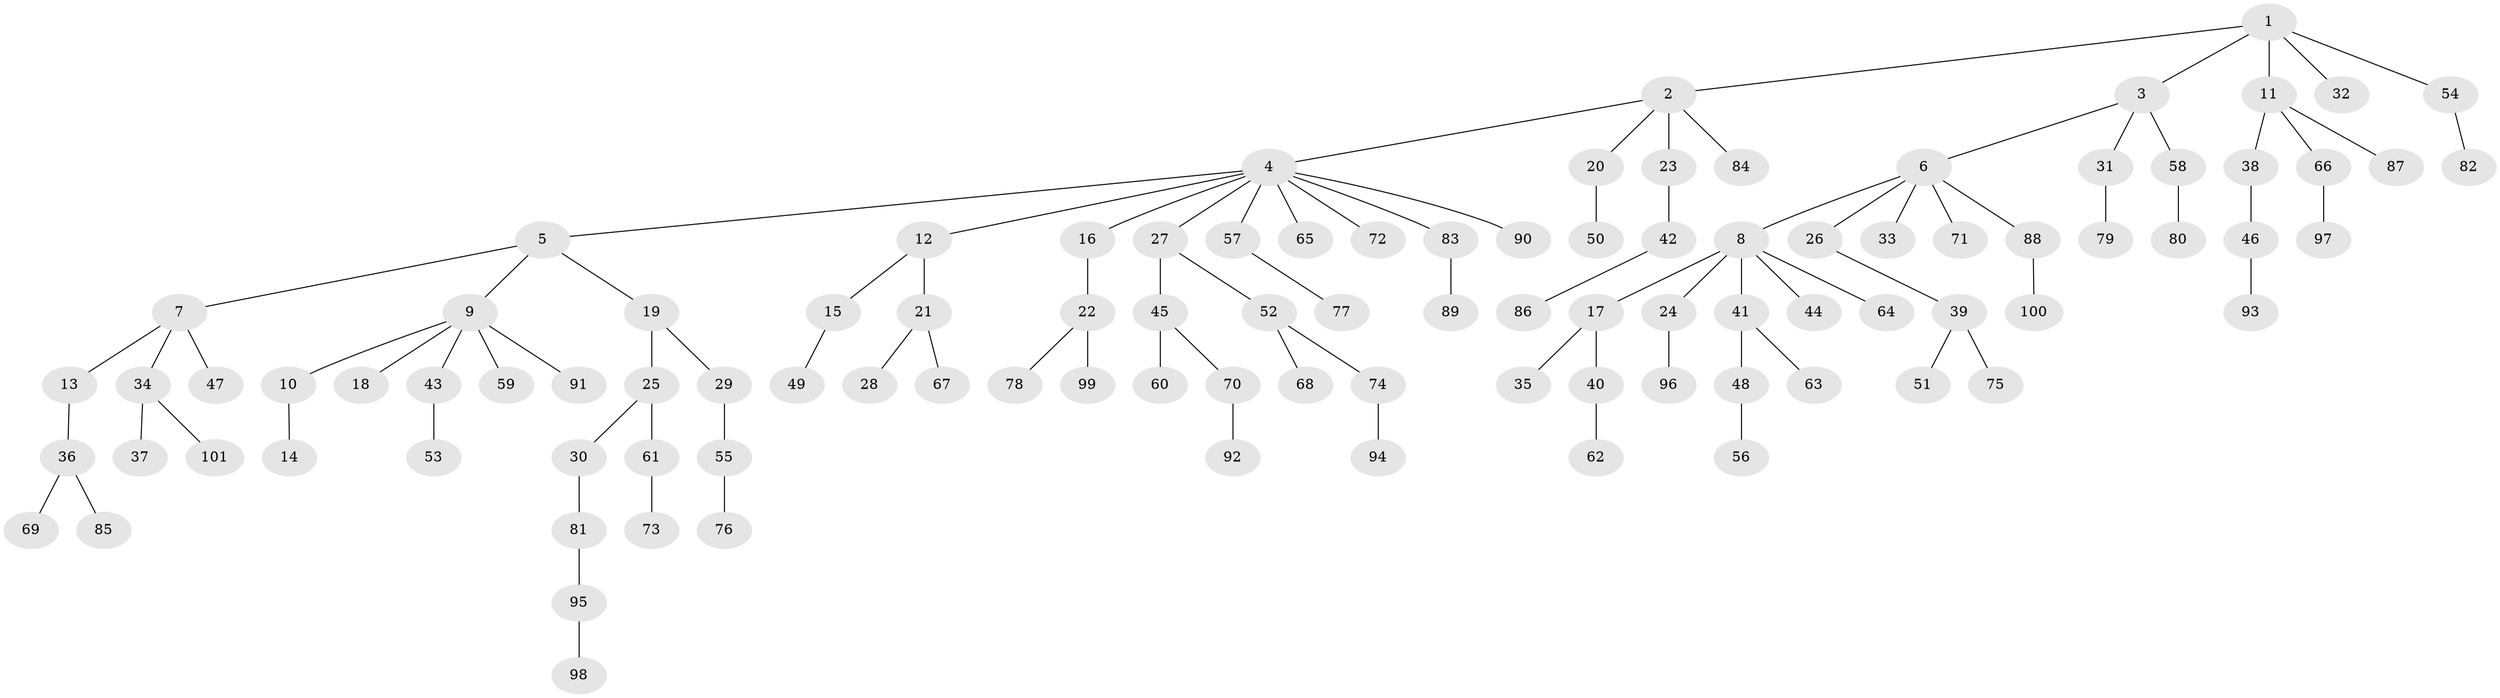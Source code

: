 // Generated by graph-tools (version 1.1) at 2025/50/03/09/25 03:50:17]
// undirected, 101 vertices, 100 edges
graph export_dot {
graph [start="1"]
  node [color=gray90,style=filled];
  1;
  2;
  3;
  4;
  5;
  6;
  7;
  8;
  9;
  10;
  11;
  12;
  13;
  14;
  15;
  16;
  17;
  18;
  19;
  20;
  21;
  22;
  23;
  24;
  25;
  26;
  27;
  28;
  29;
  30;
  31;
  32;
  33;
  34;
  35;
  36;
  37;
  38;
  39;
  40;
  41;
  42;
  43;
  44;
  45;
  46;
  47;
  48;
  49;
  50;
  51;
  52;
  53;
  54;
  55;
  56;
  57;
  58;
  59;
  60;
  61;
  62;
  63;
  64;
  65;
  66;
  67;
  68;
  69;
  70;
  71;
  72;
  73;
  74;
  75;
  76;
  77;
  78;
  79;
  80;
  81;
  82;
  83;
  84;
  85;
  86;
  87;
  88;
  89;
  90;
  91;
  92;
  93;
  94;
  95;
  96;
  97;
  98;
  99;
  100;
  101;
  1 -- 2;
  1 -- 3;
  1 -- 11;
  1 -- 32;
  1 -- 54;
  2 -- 4;
  2 -- 20;
  2 -- 23;
  2 -- 84;
  3 -- 6;
  3 -- 31;
  3 -- 58;
  4 -- 5;
  4 -- 12;
  4 -- 16;
  4 -- 27;
  4 -- 57;
  4 -- 65;
  4 -- 72;
  4 -- 83;
  4 -- 90;
  5 -- 7;
  5 -- 9;
  5 -- 19;
  6 -- 8;
  6 -- 26;
  6 -- 33;
  6 -- 71;
  6 -- 88;
  7 -- 13;
  7 -- 34;
  7 -- 47;
  8 -- 17;
  8 -- 24;
  8 -- 41;
  8 -- 44;
  8 -- 64;
  9 -- 10;
  9 -- 18;
  9 -- 43;
  9 -- 59;
  9 -- 91;
  10 -- 14;
  11 -- 38;
  11 -- 66;
  11 -- 87;
  12 -- 15;
  12 -- 21;
  13 -- 36;
  15 -- 49;
  16 -- 22;
  17 -- 35;
  17 -- 40;
  19 -- 25;
  19 -- 29;
  20 -- 50;
  21 -- 28;
  21 -- 67;
  22 -- 78;
  22 -- 99;
  23 -- 42;
  24 -- 96;
  25 -- 30;
  25 -- 61;
  26 -- 39;
  27 -- 45;
  27 -- 52;
  29 -- 55;
  30 -- 81;
  31 -- 79;
  34 -- 37;
  34 -- 101;
  36 -- 69;
  36 -- 85;
  38 -- 46;
  39 -- 51;
  39 -- 75;
  40 -- 62;
  41 -- 48;
  41 -- 63;
  42 -- 86;
  43 -- 53;
  45 -- 60;
  45 -- 70;
  46 -- 93;
  48 -- 56;
  52 -- 68;
  52 -- 74;
  54 -- 82;
  55 -- 76;
  57 -- 77;
  58 -- 80;
  61 -- 73;
  66 -- 97;
  70 -- 92;
  74 -- 94;
  81 -- 95;
  83 -- 89;
  88 -- 100;
  95 -- 98;
}
